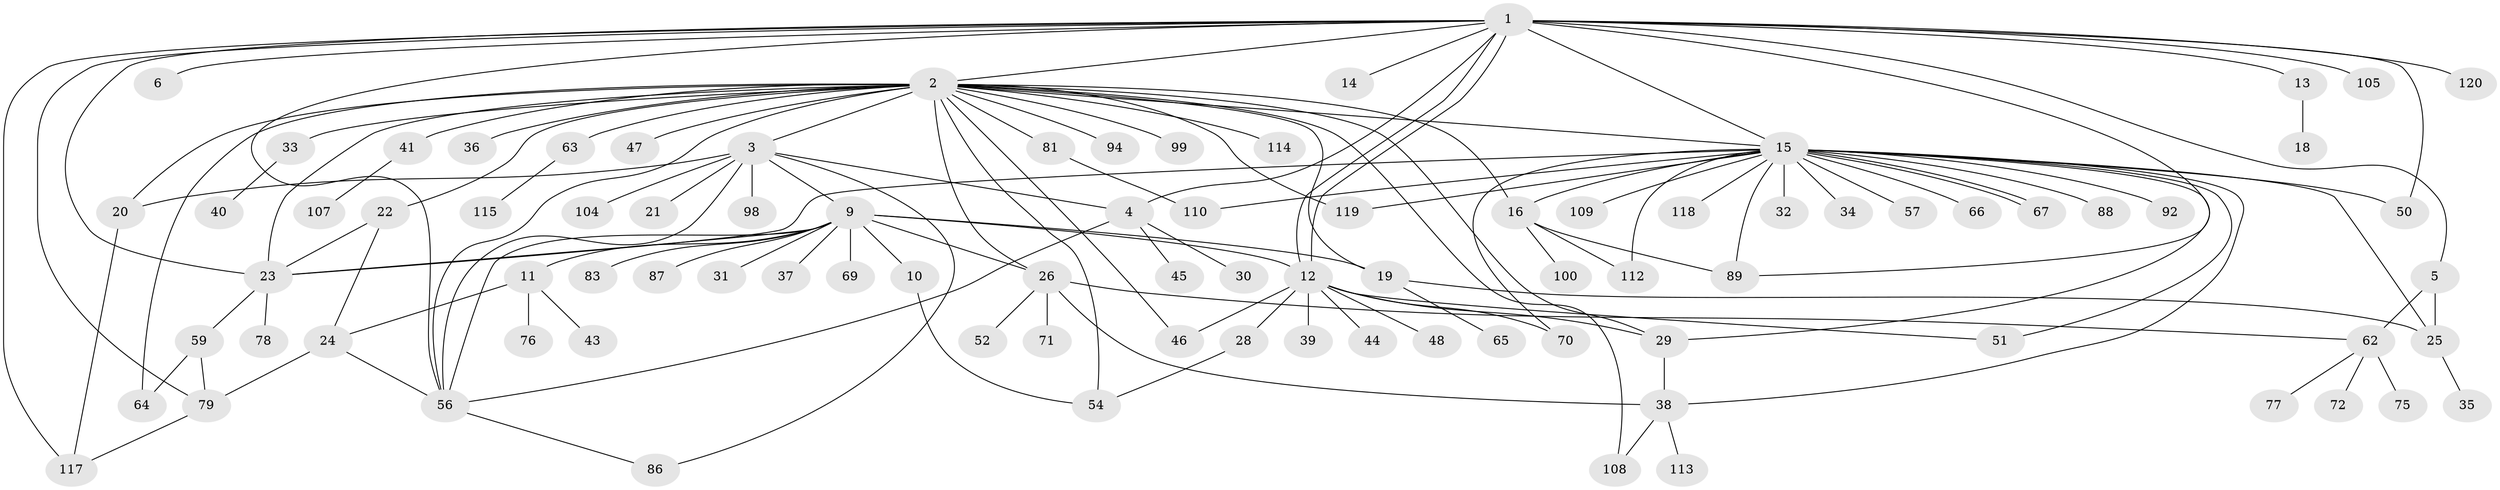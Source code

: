 // original degree distribution, {18: 0.008264462809917356, 29: 0.008264462809917356, 8: 0.01652892561983471, 4: 0.09090909090909091, 3: 0.10743801652892562, 1: 0.4628099173553719, 11: 0.008264462809917356, 5: 0.024793388429752067, 12: 0.008264462809917356, 2: 0.23140495867768596, 25: 0.008264462809917356, 7: 0.008264462809917356, 6: 0.01652892561983471}
// Generated by graph-tools (version 1.1) at 2025/11/02/27/25 16:11:15]
// undirected, 90 vertices, 133 edges
graph export_dot {
graph [start="1"]
  node [color=gray90,style=filled];
  1 [super="+58"];
  2 [super="+106"];
  3 [super="+7"];
  4 [super="+8"];
  5 [super="+95"];
  6;
  9 [super="+17"];
  10 [super="+90"];
  11 [super="+84"];
  12 [super="+116"];
  13;
  14 [super="+82"];
  15 [super="+91"];
  16 [super="+49"];
  18;
  19 [super="+55"];
  20 [super="+80"];
  21 [super="+60"];
  22;
  23;
  24 [super="+27"];
  25;
  26 [super="+53"];
  28;
  29;
  30 [super="+85"];
  31;
  32;
  33 [super="+42"];
  34 [super="+73"];
  35;
  36;
  37;
  38 [super="+61"];
  39;
  40;
  41 [super="+96"];
  43;
  44;
  45;
  46 [super="+121"];
  47 [super="+97"];
  48;
  50;
  51;
  52;
  54;
  56 [super="+93"];
  57;
  59 [super="+103"];
  62 [super="+74"];
  63 [super="+68"];
  64;
  65;
  66;
  67;
  69;
  70 [super="+101"];
  71;
  72;
  75 [super="+102"];
  76;
  77;
  78;
  79 [super="+111"];
  81;
  83;
  86;
  87;
  88;
  89;
  92;
  94;
  98;
  99;
  100;
  104;
  105;
  107;
  108;
  109;
  110;
  112;
  113;
  114;
  115;
  117;
  118;
  119;
  120;
  1 -- 2;
  1 -- 4;
  1 -- 5;
  1 -- 6;
  1 -- 12;
  1 -- 12;
  1 -- 13;
  1 -- 14;
  1 -- 15;
  1 -- 23;
  1 -- 50;
  1 -- 79;
  1 -- 89;
  1 -- 105;
  1 -- 117;
  1 -- 120;
  1 -- 56;
  2 -- 3;
  2 -- 15;
  2 -- 16 [weight=2];
  2 -- 19;
  2 -- 22;
  2 -- 23;
  2 -- 26 [weight=2];
  2 -- 29;
  2 -- 33;
  2 -- 36;
  2 -- 41 [weight=2];
  2 -- 47;
  2 -- 54;
  2 -- 56;
  2 -- 63;
  2 -- 64;
  2 -- 81;
  2 -- 94;
  2 -- 99;
  2 -- 108;
  2 -- 114;
  2 -- 119;
  2 -- 20 [weight=2];
  2 -- 46;
  3 -- 4;
  3 -- 9;
  3 -- 20;
  3 -- 21;
  3 -- 98;
  3 -- 104;
  3 -- 56;
  3 -- 86;
  4 -- 45;
  4 -- 30;
  4 -- 56;
  5 -- 25;
  5 -- 62;
  9 -- 10;
  9 -- 11;
  9 -- 12;
  9 -- 19;
  9 -- 23;
  9 -- 26;
  9 -- 37;
  9 -- 56;
  9 -- 87;
  9 -- 83;
  9 -- 69;
  9 -- 31;
  10 -- 54;
  11 -- 43;
  11 -- 76;
  11 -- 24;
  12 -- 28;
  12 -- 29;
  12 -- 39;
  12 -- 44;
  12 -- 46;
  12 -- 48;
  12 -- 51;
  12 -- 70;
  13 -- 18;
  15 -- 23;
  15 -- 25;
  15 -- 29;
  15 -- 32;
  15 -- 34;
  15 -- 38;
  15 -- 50;
  15 -- 51;
  15 -- 57;
  15 -- 66;
  15 -- 67;
  15 -- 67;
  15 -- 88;
  15 -- 89 [weight=2];
  15 -- 92;
  15 -- 109;
  15 -- 110;
  15 -- 112;
  15 -- 118;
  15 -- 119;
  15 -- 16;
  15 -- 70;
  16 -- 89;
  16 -- 112;
  16 -- 100;
  19 -- 65;
  19 -- 25;
  20 -- 117;
  22 -- 23;
  22 -- 24;
  23 -- 59;
  23 -- 78;
  24 -- 56;
  24 -- 79;
  25 -- 35;
  26 -- 38;
  26 -- 52;
  26 -- 62;
  26 -- 71;
  28 -- 54;
  29 -- 38;
  33 -- 40;
  38 -- 108;
  38 -- 113;
  41 -- 107;
  56 -- 86;
  59 -- 64;
  59 -- 79;
  62 -- 72;
  62 -- 75;
  62 -- 77;
  63 -- 115;
  79 -- 117;
  81 -- 110;
}
